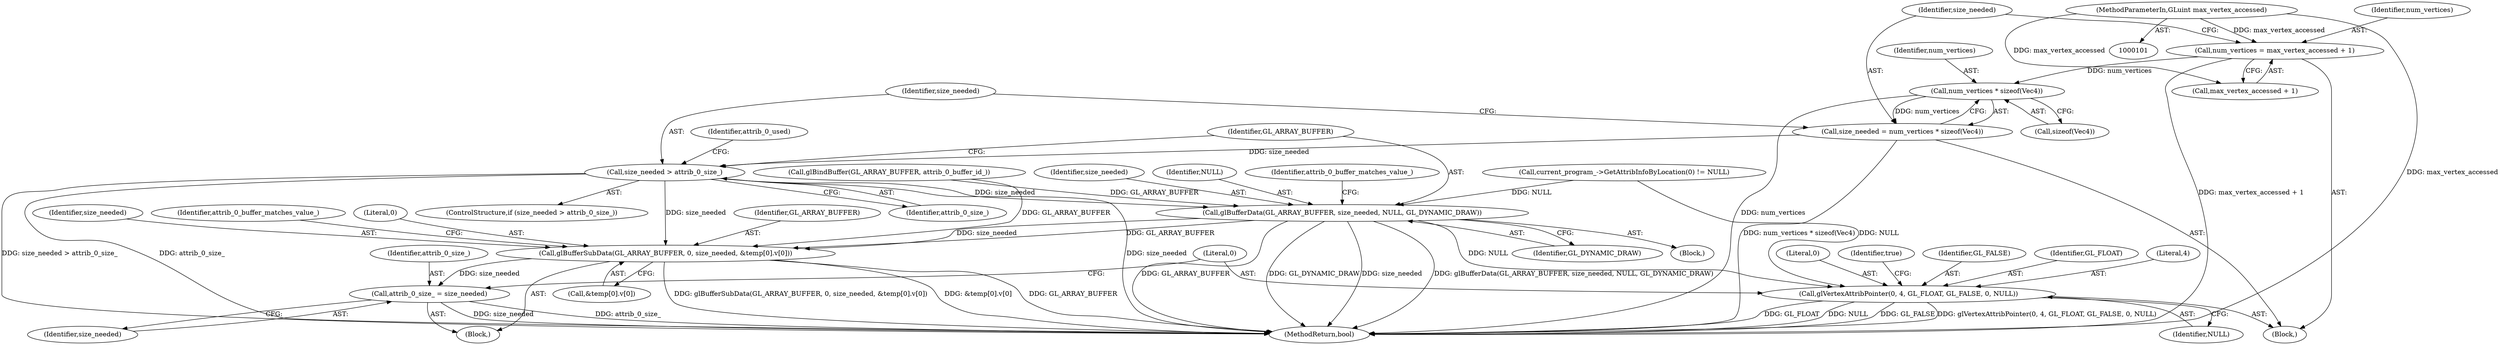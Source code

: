 digraph "1_Chrome_c13e1da62b5f5f0e6fe8c1f769a5a28415415244_1@API" {
"1000142" [label="(Call,num_vertices * sizeof(Vec4))"];
"1000134" [label="(Call,num_vertices = max_vertex_accessed + 1)"];
"1000102" [label="(MethodParameterIn,GLuint max_vertex_accessed)"];
"1000140" [label="(Call,size_needed = num_vertices * sizeof(Vec4))"];
"1000147" [label="(Call,size_needed > attrib_0_size_)"];
"1000151" [label="(Call,glBufferData(GL_ARRAY_BUFFER, size_needed, NULL, GL_DYNAMIC_DRAW))"];
"1000214" [label="(Call,glBufferSubData(GL_ARRAY_BUFFER, 0, size_needed, &temp[0].v[0]))"];
"1000232" [label="(Call,attrib_0_size_ = size_needed)"];
"1000235" [label="(Call,glVertexAttribPointer(0, 4, GL_FLOAT, GL_FALSE, 0, NULL))"];
"1000140" [label="(Call,size_needed = num_vertices * sizeof(Vec4))"];
"1000218" [label="(Call,&temp[0].v[0])"];
"1000154" [label="(Identifier,NULL)"];
"1000148" [label="(Identifier,size_needed)"];
"1000236" [label="(Literal,0)"];
"1000233" [label="(Identifier,attrib_0_size_)"];
"1000155" [label="(Identifier,GL_DYNAMIC_DRAW)"];
"1000238" [label="(Identifier,GL_FLOAT)"];
"1000102" [label="(MethodParameterIn,GLuint max_vertex_accessed)"];
"1000136" [label="(Call,max_vertex_accessed + 1)"];
"1000237" [label="(Literal,4)"];
"1000147" [label="(Call,size_needed > attrib_0_size_)"];
"1000216" [label="(Literal,0)"];
"1000142" [label="(Call,num_vertices * sizeof(Vec4))"];
"1000103" [label="(Block,)"];
"1000215" [label="(Identifier,GL_ARRAY_BUFFER)"];
"1000130" [label="(Call,glBindBuffer(GL_ARRAY_BUFFER, attrib_0_buffer_id_))"];
"1000240" [label="(Literal,0)"];
"1000243" [label="(Identifier,true)"];
"1000217" [label="(Identifier,size_needed)"];
"1000144" [label="(Call,sizeof(Vec4))"];
"1000151" [label="(Call,glBufferData(GL_ARRAY_BUFFER, size_needed, NULL, GL_DYNAMIC_DRAW))"];
"1000212" [label="(Block,)"];
"1000152" [label="(Identifier,GL_ARRAY_BUFFER)"];
"1000146" [label="(ControlStructure,if (size_needed > attrib_0_size_))"];
"1000153" [label="(Identifier,size_needed)"];
"1000135" [label="(Identifier,num_vertices)"];
"1000118" [label="(Call,current_program_->GetAttribInfoByLocation(0) != NULL)"];
"1000149" [label="(Identifier,attrib_0_size_)"];
"1000235" [label="(Call,glVertexAttribPointer(0, 4, GL_FLOAT, GL_FALSE, 0, NULL))"];
"1000241" [label="(Identifier,NULL)"];
"1000234" [label="(Identifier,size_needed)"];
"1000150" [label="(Block,)"];
"1000214" [label="(Call,glBufferSubData(GL_ARRAY_BUFFER, 0, size_needed, &temp[0].v[0]))"];
"1000157" [label="(Identifier,attrib_0_buffer_matches_value_)"];
"1000239" [label="(Identifier,GL_FALSE)"];
"1000141" [label="(Identifier,size_needed)"];
"1000227" [label="(Identifier,attrib_0_buffer_matches_value_)"];
"1000134" [label="(Call,num_vertices = max_vertex_accessed + 1)"];
"1000232" [label="(Call,attrib_0_size_ = size_needed)"];
"1000161" [label="(Identifier,attrib_0_used)"];
"1000244" [label="(MethodReturn,bool)"];
"1000143" [label="(Identifier,num_vertices)"];
"1000142" -> "1000140"  [label="AST: "];
"1000142" -> "1000144"  [label="CFG: "];
"1000143" -> "1000142"  [label="AST: "];
"1000144" -> "1000142"  [label="AST: "];
"1000140" -> "1000142"  [label="CFG: "];
"1000142" -> "1000244"  [label="DDG: num_vertices"];
"1000142" -> "1000140"  [label="DDG: num_vertices"];
"1000134" -> "1000142"  [label="DDG: num_vertices"];
"1000134" -> "1000103"  [label="AST: "];
"1000134" -> "1000136"  [label="CFG: "];
"1000135" -> "1000134"  [label="AST: "];
"1000136" -> "1000134"  [label="AST: "];
"1000141" -> "1000134"  [label="CFG: "];
"1000134" -> "1000244"  [label="DDG: max_vertex_accessed + 1"];
"1000102" -> "1000134"  [label="DDG: max_vertex_accessed"];
"1000102" -> "1000101"  [label="AST: "];
"1000102" -> "1000244"  [label="DDG: max_vertex_accessed"];
"1000102" -> "1000136"  [label="DDG: max_vertex_accessed"];
"1000140" -> "1000103"  [label="AST: "];
"1000141" -> "1000140"  [label="AST: "];
"1000148" -> "1000140"  [label="CFG: "];
"1000140" -> "1000244"  [label="DDG: num_vertices * sizeof(Vec4)"];
"1000140" -> "1000147"  [label="DDG: size_needed"];
"1000147" -> "1000146"  [label="AST: "];
"1000147" -> "1000149"  [label="CFG: "];
"1000148" -> "1000147"  [label="AST: "];
"1000149" -> "1000147"  [label="AST: "];
"1000152" -> "1000147"  [label="CFG: "];
"1000161" -> "1000147"  [label="CFG: "];
"1000147" -> "1000244"  [label="DDG: attrib_0_size_"];
"1000147" -> "1000244"  [label="DDG: size_needed"];
"1000147" -> "1000244"  [label="DDG: size_needed > attrib_0_size_"];
"1000147" -> "1000151"  [label="DDG: size_needed"];
"1000147" -> "1000214"  [label="DDG: size_needed"];
"1000151" -> "1000150"  [label="AST: "];
"1000151" -> "1000155"  [label="CFG: "];
"1000152" -> "1000151"  [label="AST: "];
"1000153" -> "1000151"  [label="AST: "];
"1000154" -> "1000151"  [label="AST: "];
"1000155" -> "1000151"  [label="AST: "];
"1000157" -> "1000151"  [label="CFG: "];
"1000151" -> "1000244"  [label="DDG: glBufferData(GL_ARRAY_BUFFER, size_needed, NULL, GL_DYNAMIC_DRAW)"];
"1000151" -> "1000244"  [label="DDG: GL_ARRAY_BUFFER"];
"1000151" -> "1000244"  [label="DDG: GL_DYNAMIC_DRAW"];
"1000151" -> "1000244"  [label="DDG: size_needed"];
"1000130" -> "1000151"  [label="DDG: GL_ARRAY_BUFFER"];
"1000118" -> "1000151"  [label="DDG: NULL"];
"1000151" -> "1000214"  [label="DDG: GL_ARRAY_BUFFER"];
"1000151" -> "1000214"  [label="DDG: size_needed"];
"1000151" -> "1000235"  [label="DDG: NULL"];
"1000214" -> "1000212"  [label="AST: "];
"1000214" -> "1000218"  [label="CFG: "];
"1000215" -> "1000214"  [label="AST: "];
"1000216" -> "1000214"  [label="AST: "];
"1000217" -> "1000214"  [label="AST: "];
"1000218" -> "1000214"  [label="AST: "];
"1000227" -> "1000214"  [label="CFG: "];
"1000214" -> "1000244"  [label="DDG: glBufferSubData(GL_ARRAY_BUFFER, 0, size_needed, &temp[0].v[0])"];
"1000214" -> "1000244"  [label="DDG: &temp[0].v[0]"];
"1000214" -> "1000244"  [label="DDG: GL_ARRAY_BUFFER"];
"1000130" -> "1000214"  [label="DDG: GL_ARRAY_BUFFER"];
"1000214" -> "1000232"  [label="DDG: size_needed"];
"1000232" -> "1000212"  [label="AST: "];
"1000232" -> "1000234"  [label="CFG: "];
"1000233" -> "1000232"  [label="AST: "];
"1000234" -> "1000232"  [label="AST: "];
"1000236" -> "1000232"  [label="CFG: "];
"1000232" -> "1000244"  [label="DDG: attrib_0_size_"];
"1000232" -> "1000244"  [label="DDG: size_needed"];
"1000235" -> "1000103"  [label="AST: "];
"1000235" -> "1000241"  [label="CFG: "];
"1000236" -> "1000235"  [label="AST: "];
"1000237" -> "1000235"  [label="AST: "];
"1000238" -> "1000235"  [label="AST: "];
"1000239" -> "1000235"  [label="AST: "];
"1000240" -> "1000235"  [label="AST: "];
"1000241" -> "1000235"  [label="AST: "];
"1000243" -> "1000235"  [label="CFG: "];
"1000235" -> "1000244"  [label="DDG: GL_FALSE"];
"1000235" -> "1000244"  [label="DDG: glVertexAttribPointer(0, 4, GL_FLOAT, GL_FALSE, 0, NULL)"];
"1000235" -> "1000244"  [label="DDG: GL_FLOAT"];
"1000235" -> "1000244"  [label="DDG: NULL"];
"1000118" -> "1000235"  [label="DDG: NULL"];
}
